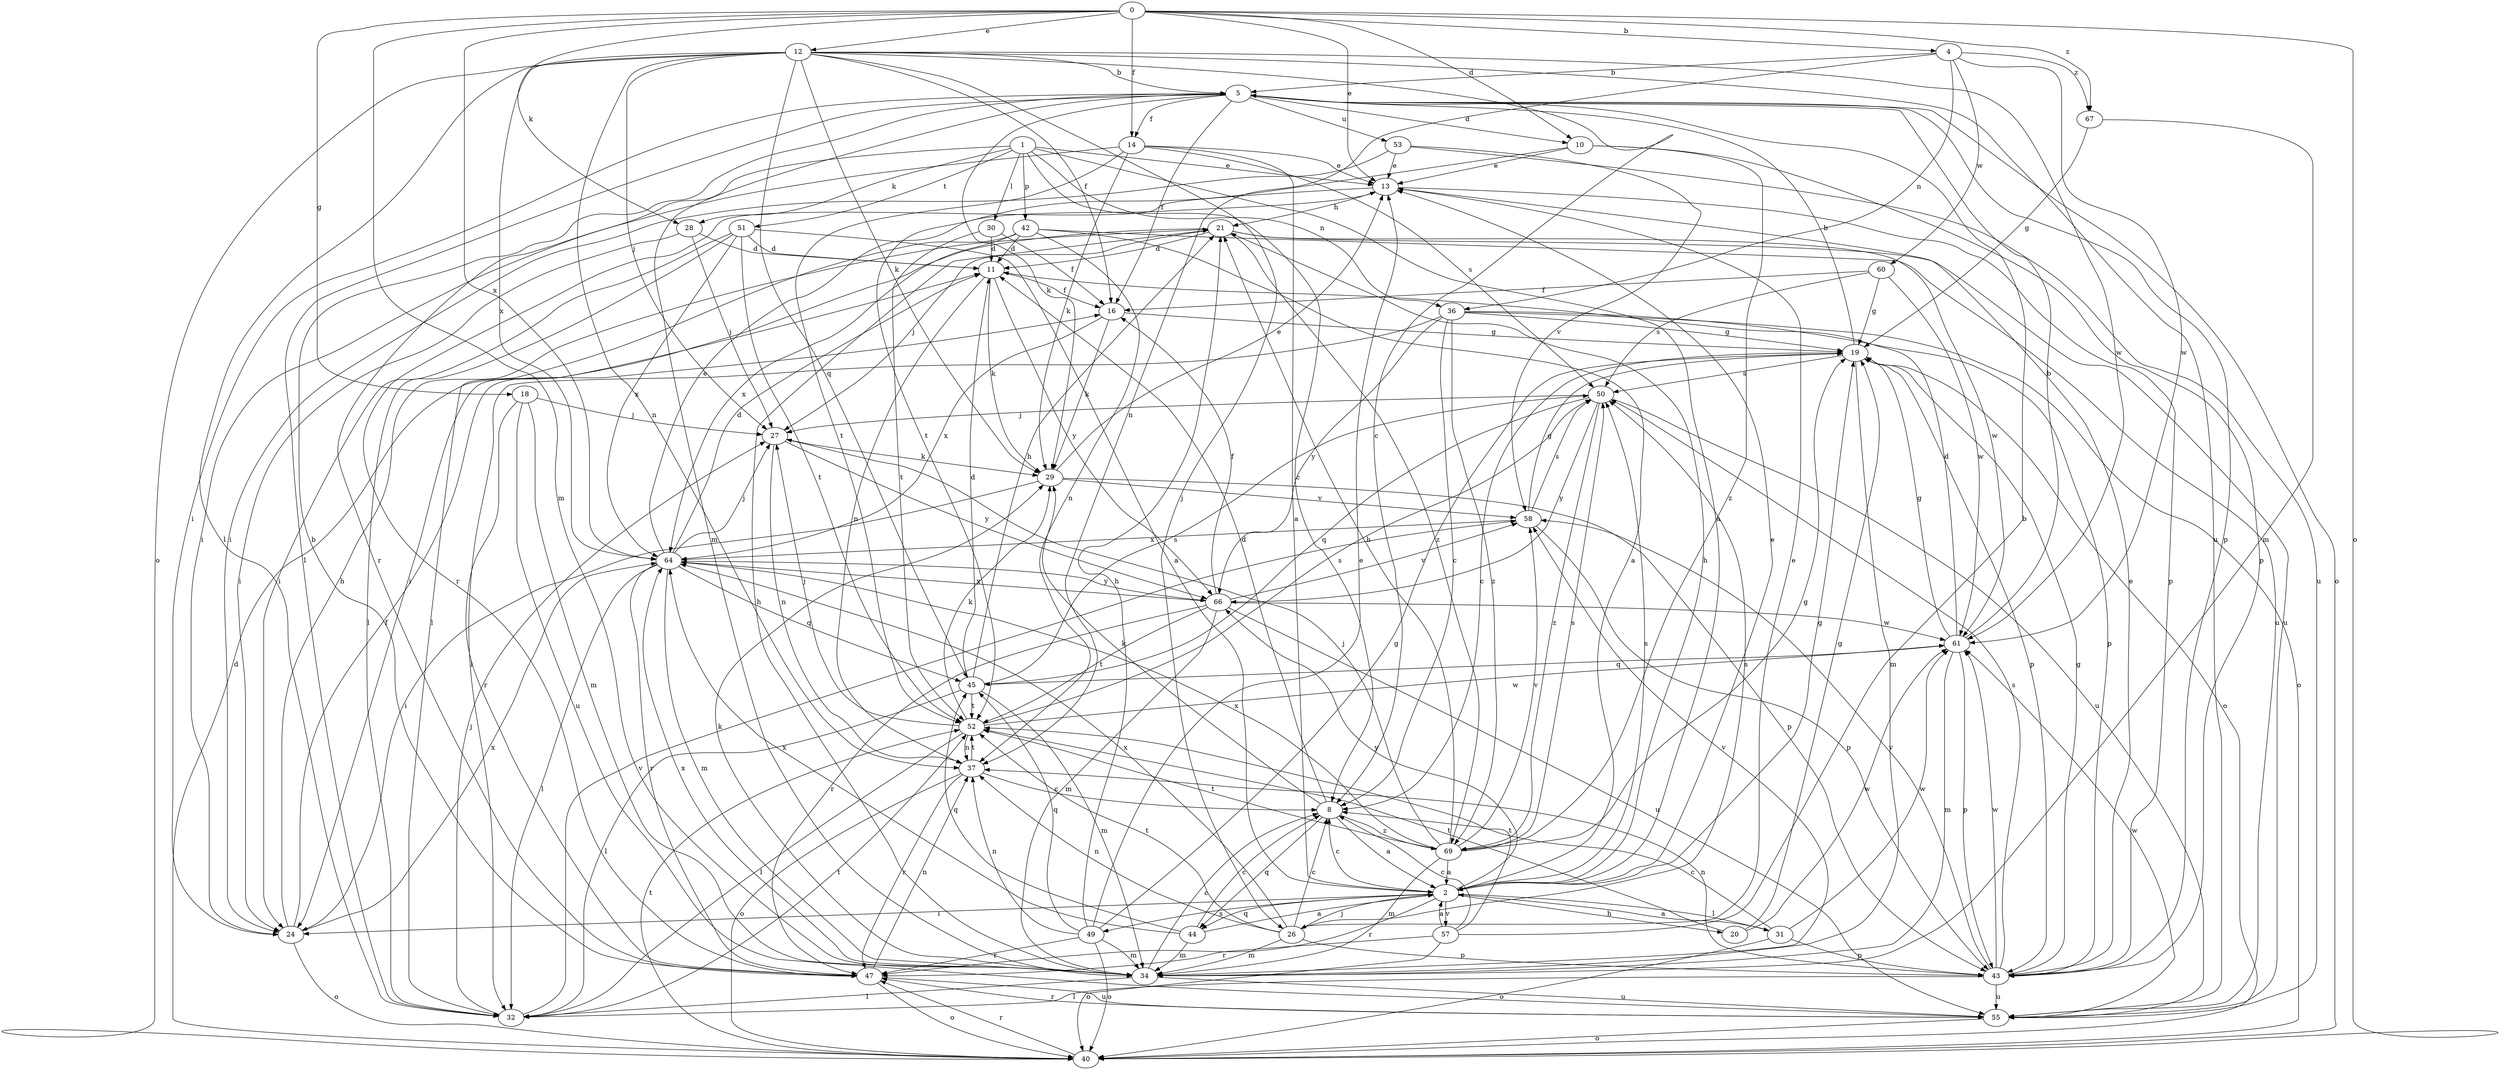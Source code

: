 strict digraph  {
0;
1;
2;
4;
5;
8;
10;
11;
12;
13;
14;
16;
18;
19;
20;
21;
24;
26;
27;
28;
29;
30;
31;
32;
34;
36;
37;
40;
42;
43;
44;
45;
47;
49;
50;
51;
52;
53;
55;
57;
58;
60;
61;
64;
66;
67;
69;
0 -> 4  [label=b];
0 -> 10  [label=d];
0 -> 12  [label=e];
0 -> 13  [label=e];
0 -> 14  [label=f];
0 -> 18  [label=g];
0 -> 28  [label=k];
0 -> 34  [label=m];
0 -> 40  [label=o];
0 -> 64  [label=x];
0 -> 67  [label=z];
1 -> 2  [label=a];
1 -> 8  [label=c];
1 -> 13  [label=e];
1 -> 28  [label=k];
1 -> 30  [label=l];
1 -> 36  [label=n];
1 -> 42  [label=p];
1 -> 47  [label=r];
1 -> 51  [label=t];
2 -> 8  [label=c];
2 -> 13  [label=e];
2 -> 19  [label=g];
2 -> 20  [label=h];
2 -> 21  [label=h];
2 -> 24  [label=i];
2 -> 26  [label=j];
2 -> 31  [label=l];
2 -> 44  [label=q];
2 -> 47  [label=r];
2 -> 49  [label=s];
2 -> 50  [label=s];
2 -> 57  [label=v];
2 -> 66  [label=y];
4 -> 5  [label=b];
4 -> 36  [label=n];
4 -> 37  [label=n];
4 -> 60  [label=w];
4 -> 61  [label=w];
4 -> 67  [label=z];
5 -> 10  [label=d];
5 -> 14  [label=f];
5 -> 16  [label=f];
5 -> 24  [label=i];
5 -> 29  [label=k];
5 -> 32  [label=l];
5 -> 34  [label=m];
5 -> 40  [label=o];
5 -> 43  [label=p];
5 -> 53  [label=u];
8 -> 2  [label=a];
8 -> 11  [label=d];
8 -> 29  [label=k];
8 -> 44  [label=q];
8 -> 69  [label=z];
10 -> 13  [label=e];
10 -> 43  [label=p];
10 -> 52  [label=t];
10 -> 69  [label=z];
11 -> 16  [label=f];
11 -> 29  [label=k];
11 -> 37  [label=n];
11 -> 66  [label=y];
12 -> 5  [label=b];
12 -> 8  [label=c];
12 -> 16  [label=f];
12 -> 26  [label=j];
12 -> 27  [label=j];
12 -> 29  [label=k];
12 -> 32  [label=l];
12 -> 37  [label=n];
12 -> 40  [label=o];
12 -> 45  [label=q];
12 -> 55  [label=u];
12 -> 61  [label=w];
12 -> 64  [label=x];
13 -> 21  [label=h];
13 -> 43  [label=p];
13 -> 47  [label=r];
14 -> 2  [label=a];
14 -> 13  [label=e];
14 -> 24  [label=i];
14 -> 29  [label=k];
14 -> 50  [label=s];
14 -> 52  [label=t];
16 -> 19  [label=g];
16 -> 29  [label=k];
16 -> 64  [label=x];
18 -> 27  [label=j];
18 -> 34  [label=m];
18 -> 47  [label=r];
18 -> 55  [label=u];
19 -> 5  [label=b];
19 -> 8  [label=c];
19 -> 34  [label=m];
19 -> 40  [label=o];
19 -> 43  [label=p];
19 -> 50  [label=s];
20 -> 19  [label=g];
20 -> 52  [label=t];
20 -> 61  [label=w];
21 -> 11  [label=d];
21 -> 24  [label=i];
21 -> 27  [label=j];
21 -> 55  [label=u];
21 -> 61  [label=w];
21 -> 69  [label=z];
24 -> 16  [label=f];
24 -> 21  [label=h];
24 -> 40  [label=o];
24 -> 64  [label=x];
26 -> 8  [label=c];
26 -> 13  [label=e];
26 -> 34  [label=m];
26 -> 37  [label=n];
26 -> 43  [label=p];
26 -> 50  [label=s];
26 -> 52  [label=t];
26 -> 64  [label=x];
27 -> 29  [label=k];
27 -> 37  [label=n];
27 -> 66  [label=y];
28 -> 11  [label=d];
28 -> 24  [label=i];
28 -> 27  [label=j];
29 -> 13  [label=e];
29 -> 24  [label=i];
29 -> 43  [label=p];
29 -> 58  [label=v];
30 -> 11  [label=d];
30 -> 16  [label=f];
30 -> 52  [label=t];
31 -> 2  [label=a];
31 -> 8  [label=c];
31 -> 40  [label=o];
31 -> 43  [label=p];
31 -> 61  [label=w];
32 -> 27  [label=j];
32 -> 52  [label=t];
32 -> 58  [label=v];
34 -> 8  [label=c];
34 -> 21  [label=h];
34 -> 29  [label=k];
34 -> 32  [label=l];
34 -> 55  [label=u];
34 -> 58  [label=v];
34 -> 64  [label=x];
36 -> 8  [label=c];
36 -> 19  [label=g];
36 -> 32  [label=l];
36 -> 40  [label=o];
36 -> 43  [label=p];
36 -> 66  [label=y];
36 -> 69  [label=z];
37 -> 8  [label=c];
37 -> 40  [label=o];
37 -> 47  [label=r];
37 -> 52  [label=t];
40 -> 11  [label=d];
40 -> 47  [label=r];
40 -> 52  [label=t];
42 -> 2  [label=a];
42 -> 11  [label=d];
42 -> 32  [label=l];
42 -> 37  [label=n];
42 -> 55  [label=u];
42 -> 64  [label=x];
43 -> 13  [label=e];
43 -> 19  [label=g];
43 -> 32  [label=l];
43 -> 37  [label=n];
43 -> 50  [label=s];
43 -> 55  [label=u];
43 -> 58  [label=v];
43 -> 61  [label=w];
44 -> 2  [label=a];
44 -> 8  [label=c];
44 -> 34  [label=m];
44 -> 45  [label=q];
44 -> 64  [label=x];
45 -> 11  [label=d];
45 -> 21  [label=h];
45 -> 32  [label=l];
45 -> 34  [label=m];
45 -> 50  [label=s];
45 -> 52  [label=t];
47 -> 5  [label=b];
47 -> 37  [label=n];
47 -> 40  [label=o];
47 -> 55  [label=u];
49 -> 13  [label=e];
49 -> 19  [label=g];
49 -> 21  [label=h];
49 -> 34  [label=m];
49 -> 37  [label=n];
49 -> 40  [label=o];
49 -> 45  [label=q];
49 -> 47  [label=r];
50 -> 27  [label=j];
50 -> 45  [label=q];
50 -> 55  [label=u];
50 -> 66  [label=y];
50 -> 69  [label=z];
51 -> 2  [label=a];
51 -> 11  [label=d];
51 -> 24  [label=i];
51 -> 32  [label=l];
51 -> 52  [label=t];
51 -> 64  [label=x];
52 -> 27  [label=j];
52 -> 29  [label=k];
52 -> 32  [label=l];
52 -> 37  [label=n];
52 -> 50  [label=s];
52 -> 61  [label=w];
53 -> 13  [label=e];
53 -> 24  [label=i];
53 -> 55  [label=u];
53 -> 58  [label=v];
55 -> 40  [label=o];
55 -> 47  [label=r];
55 -> 61  [label=w];
57 -> 2  [label=a];
57 -> 5  [label=b];
57 -> 8  [label=c];
57 -> 40  [label=o];
57 -> 47  [label=r];
57 -> 52  [label=t];
58 -> 19  [label=g];
58 -> 43  [label=p];
58 -> 50  [label=s];
58 -> 64  [label=x];
60 -> 16  [label=f];
60 -> 19  [label=g];
60 -> 50  [label=s];
60 -> 61  [label=w];
61 -> 5  [label=b];
61 -> 11  [label=d];
61 -> 19  [label=g];
61 -> 34  [label=m];
61 -> 43  [label=p];
61 -> 45  [label=q];
64 -> 11  [label=d];
64 -> 13  [label=e];
64 -> 27  [label=j];
64 -> 32  [label=l];
64 -> 34  [label=m];
64 -> 45  [label=q];
64 -> 47  [label=r];
64 -> 66  [label=y];
66 -> 16  [label=f];
66 -> 34  [label=m];
66 -> 47  [label=r];
66 -> 52  [label=t];
66 -> 55  [label=u];
66 -> 58  [label=v];
66 -> 61  [label=w];
66 -> 64  [label=x];
67 -> 19  [label=g];
67 -> 34  [label=m];
69 -> 2  [label=a];
69 -> 19  [label=g];
69 -> 21  [label=h];
69 -> 27  [label=j];
69 -> 34  [label=m];
69 -> 50  [label=s];
69 -> 52  [label=t];
69 -> 58  [label=v];
69 -> 64  [label=x];
}
